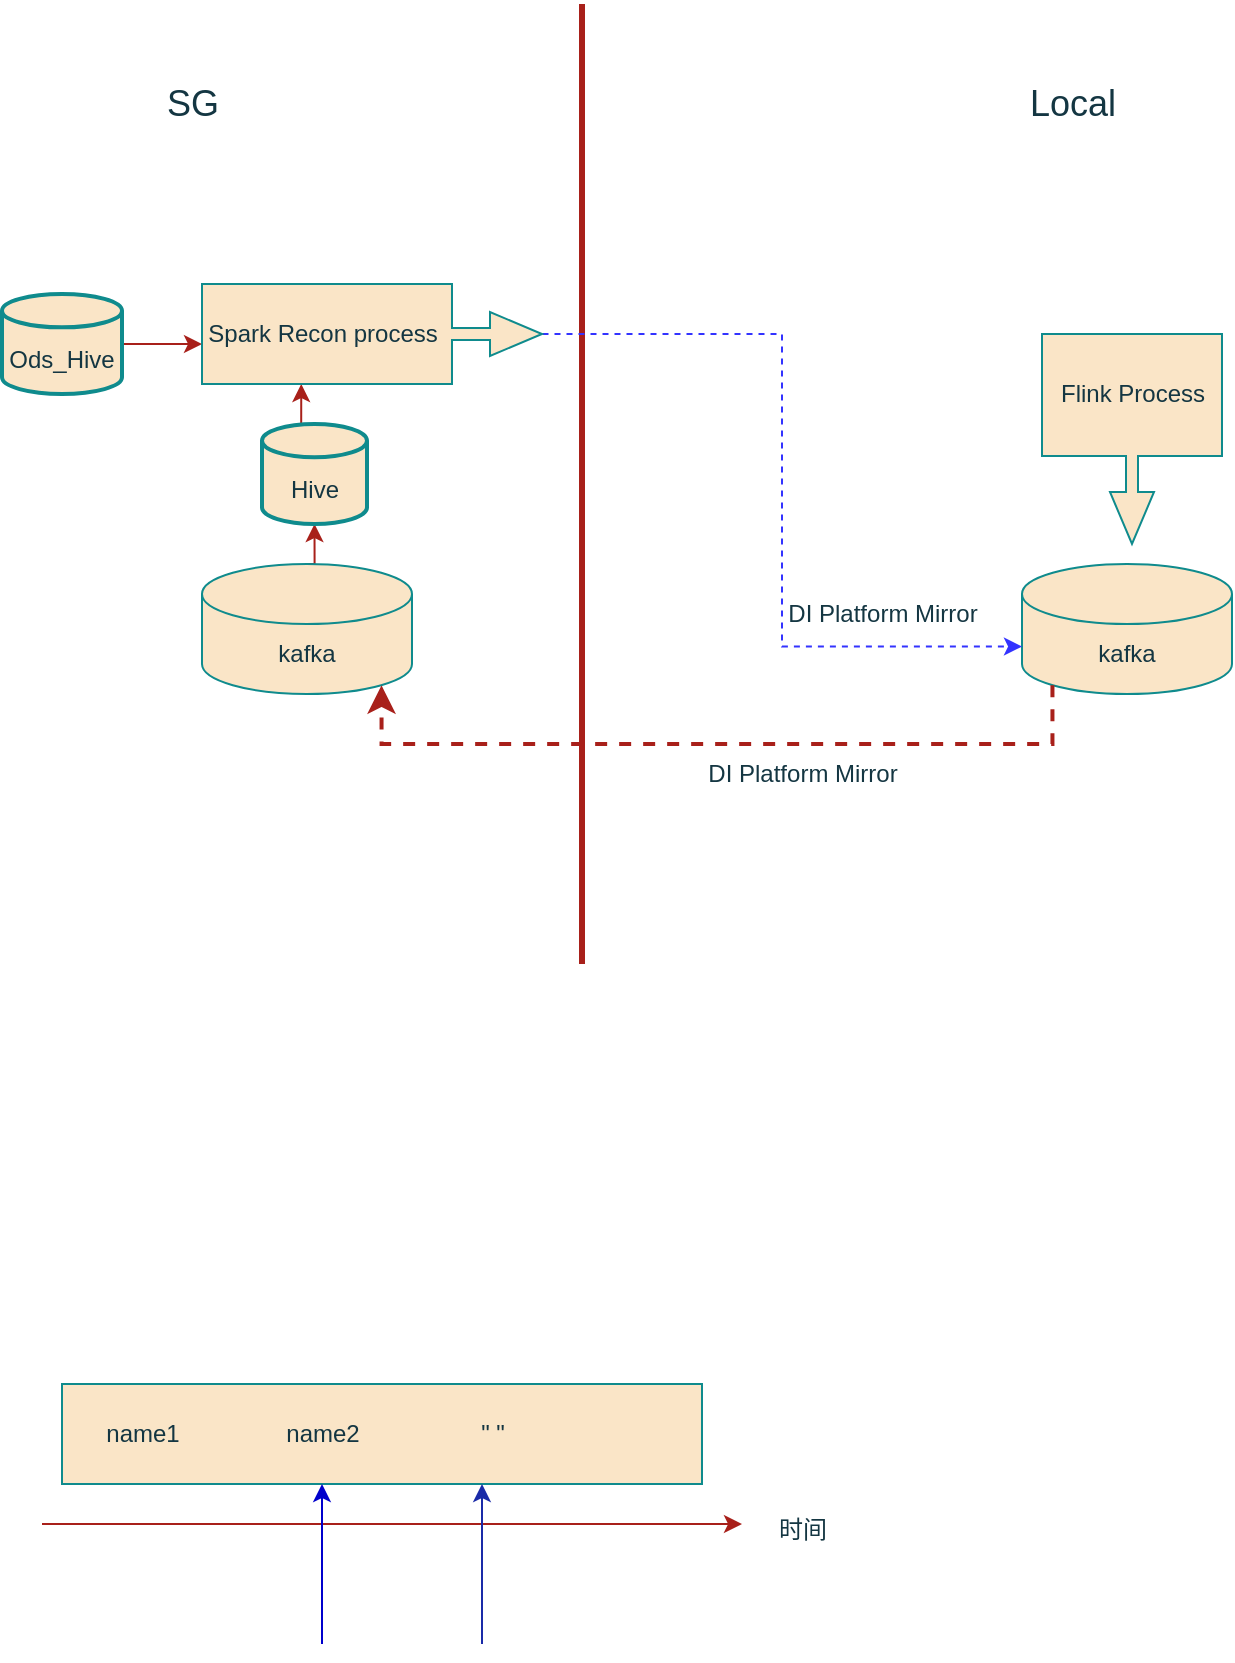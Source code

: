 <mxfile version="21.3.8" type="github">
  <diagram name="第 1 页" id="r6NgxxDx4FX8XlKe3o4B">
    <mxGraphModel dx="857" dy="481" grid="1" gridSize="10" guides="1" tooltips="1" connect="1" arrows="1" fold="1" page="1" pageScale="1" pageWidth="827" pageHeight="1169" math="0" shadow="0">
      <root>
        <mxCell id="0" />
        <mxCell id="1" parent="0" />
        <mxCell id="mS5nCHfiMcPe9HGHpt-i-1" value="kafka" style="shape=cylinder3;whiteSpace=wrap;html=1;boundedLbl=1;backgroundOutline=1;size=15;rotation=0;labelBackgroundColor=none;fillColor=#FAE5C7;strokeColor=#0F8B8D;fontColor=#143642;" vertex="1" parent="1">
          <mxGeometry x="620" y="440" width="105" height="65" as="geometry" />
        </mxCell>
        <mxCell id="mS5nCHfiMcPe9HGHpt-i-13" style="edgeStyle=orthogonalEdgeStyle;rounded=0;orthogonalLoop=1;jettySize=auto;html=1;exitX=0.5;exitY=0;exitDx=0;exitDy=0;exitPerimeter=0;entryX=0.5;entryY=1;entryDx=0;entryDy=0;entryPerimeter=0;strokeColor=#A8201A;fontColor=#143642;fillColor=#FAE5C7;" edge="1" parent="1" source="mS5nCHfiMcPe9HGHpt-i-2" target="mS5nCHfiMcPe9HGHpt-i-3">
          <mxGeometry relative="1" as="geometry" />
        </mxCell>
        <mxCell id="mS5nCHfiMcPe9HGHpt-i-2" value="kafka" style="shape=cylinder3;whiteSpace=wrap;html=1;boundedLbl=1;backgroundOutline=1;size=15;rotation=0;labelBackgroundColor=none;fillColor=#FAE5C7;strokeColor=#0F8B8D;fontColor=#143642;" vertex="1" parent="1">
          <mxGeometry x="210" y="440" width="105" height="65" as="geometry" />
        </mxCell>
        <mxCell id="mS5nCHfiMcPe9HGHpt-i-19" style="edgeStyle=orthogonalEdgeStyle;rounded=0;orthogonalLoop=1;jettySize=auto;html=1;exitX=0.5;exitY=0;exitDx=0;exitDy=0;exitPerimeter=0;entryX=0;entryY=0;entryDx=49.625;entryDy=50;entryPerimeter=0;strokeColor=#A8201A;fontColor=#143642;fillColor=#FAE5C7;" edge="1" parent="1" source="mS5nCHfiMcPe9HGHpt-i-3" target="mS5nCHfiMcPe9HGHpt-i-15">
          <mxGeometry relative="1" as="geometry" />
        </mxCell>
        <mxCell id="mS5nCHfiMcPe9HGHpt-i-3" value="&lt;br&gt;Hive" style="strokeWidth=2;html=1;shape=mxgraph.flowchart.database;whiteSpace=wrap;labelBackgroundColor=none;fillColor=#FAE5C7;strokeColor=#0F8B8D;fontColor=#143642;" vertex="1" parent="1">
          <mxGeometry x="240" y="370" width="52.5" height="50" as="geometry" />
        </mxCell>
        <mxCell id="mS5nCHfiMcPe9HGHpt-i-4" value="" style="endArrow=none;html=1;rounded=0;strokeWidth=3;strokeColor=#A8201A;labelBackgroundColor=none;fontColor=default;" edge="1" parent="1">
          <mxGeometry width="50" height="50" relative="1" as="geometry">
            <mxPoint x="400" y="640" as="sourcePoint" />
            <mxPoint x="400" y="160" as="targetPoint" />
          </mxGeometry>
        </mxCell>
        <mxCell id="mS5nCHfiMcPe9HGHpt-i-5" value="&lt;font style=&quot;font-size: 18px;&quot;&gt;Local&lt;/font&gt;" style="text;html=1;align=center;verticalAlign=middle;resizable=0;points=[];autosize=1;strokeColor=none;fillColor=none;labelBackgroundColor=none;fontColor=#143642;" vertex="1" parent="1">
          <mxGeometry x="610" y="190" width="70" height="40" as="geometry" />
        </mxCell>
        <mxCell id="mS5nCHfiMcPe9HGHpt-i-6" value="&lt;font style=&quot;font-size: 18px;&quot;&gt;SG&lt;/font&gt;" style="text;html=1;align=center;verticalAlign=middle;resizable=0;points=[];autosize=1;strokeColor=none;fillColor=none;labelBackgroundColor=none;fontColor=#143642;" vertex="1" parent="1">
          <mxGeometry x="180" y="190" width="50" height="40" as="geometry" />
        </mxCell>
        <mxCell id="mS5nCHfiMcPe9HGHpt-i-8" value="" style="edgeStyle=elbowEdgeStyle;elbow=horizontal;endArrow=classic;html=1;curved=0;rounded=0;endSize=8;startSize=8;exitX=0.145;exitY=1;exitDx=0;exitDy=-4.35;exitPerimeter=0;entryX=0.855;entryY=1;entryDx=0;entryDy=-4.35;entryPerimeter=0;dashed=1;strokeWidth=2;labelBackgroundColor=none;strokeColor=#A8201A;fontColor=default;" edge="1" parent="1" source="mS5nCHfiMcPe9HGHpt-i-1" target="mS5nCHfiMcPe9HGHpt-i-2">
          <mxGeometry width="50" height="50" relative="1" as="geometry">
            <mxPoint x="610" y="560" as="sourcePoint" />
            <mxPoint x="320" y="550" as="targetPoint" />
            <Array as="points">
              <mxPoint x="460" y="530" />
            </Array>
          </mxGeometry>
        </mxCell>
        <mxCell id="mS5nCHfiMcPe9HGHpt-i-10" value="" style="html=1;shadow=0;dashed=0;align=center;verticalAlign=middle;shape=mxgraph.arrows2.calloutArrow;dy=3;dx=26;notch=61;arrowHead=8;strokeColor=#0F8B8D;fontColor=#143642;fillColor=#FAE5C7;rotation=90;" vertex="1" parent="1">
          <mxGeometry x="622.5" y="332.5" width="105" height="90" as="geometry" />
        </mxCell>
        <mxCell id="mS5nCHfiMcPe9HGHpt-i-11" value="Flink Process" style="text;html=1;align=center;verticalAlign=middle;resizable=0;points=[];autosize=1;strokeColor=none;fillColor=none;fontColor=#143642;" vertex="1" parent="1">
          <mxGeometry x="625" y="340" width="100" height="30" as="geometry" />
        </mxCell>
        <mxCell id="mS5nCHfiMcPe9HGHpt-i-12" value="DI Platform Mirror" style="text;html=1;align=center;verticalAlign=middle;resizable=0;points=[];autosize=1;strokeColor=none;fillColor=none;fontColor=#143642;" vertex="1" parent="1">
          <mxGeometry x="450" y="530" width="120" height="30" as="geometry" />
        </mxCell>
        <mxCell id="mS5nCHfiMcPe9HGHpt-i-27" style="edgeStyle=orthogonalEdgeStyle;rounded=0;orthogonalLoop=1;jettySize=auto;html=1;exitX=1;exitY=0.5;exitDx=0;exitDy=0;exitPerimeter=0;entryX=0;entryY=0.6;entryDx=0;entryDy=0;entryPerimeter=0;strokeColor=#A8201A;fontColor=#143642;fillColor=#FAE5C7;" edge="1" parent="1" source="mS5nCHfiMcPe9HGHpt-i-14" target="mS5nCHfiMcPe9HGHpt-i-15">
          <mxGeometry relative="1" as="geometry" />
        </mxCell>
        <mxCell id="mS5nCHfiMcPe9HGHpt-i-14" value="&lt;br&gt;Ods_Hive" style="strokeWidth=2;html=1;shape=mxgraph.flowchart.database;whiteSpace=wrap;labelBackgroundColor=none;fillColor=#FAE5C7;strokeColor=#0F8B8D;fontColor=#143642;" vertex="1" parent="1">
          <mxGeometry x="110" y="305" width="60" height="50" as="geometry" />
        </mxCell>
        <mxCell id="mS5nCHfiMcPe9HGHpt-i-20" style="edgeStyle=orthogonalEdgeStyle;rounded=0;orthogonalLoop=1;jettySize=auto;html=1;exitX=0;exitY=0;exitDx=146.25;exitDy=25;exitPerimeter=0;entryX=0;entryY=0;entryDx=0;entryDy=41.25;entryPerimeter=0;strokeColor=#3333FF;fontColor=#143642;fillColor=#FAE5C7;dashed=1;" edge="1" parent="1" source="mS5nCHfiMcPe9HGHpt-i-15" target="mS5nCHfiMcPe9HGHpt-i-1">
          <mxGeometry relative="1" as="geometry" />
        </mxCell>
        <mxCell id="mS5nCHfiMcPe9HGHpt-i-15" value="" style="html=1;shadow=0;dashed=0;align=center;verticalAlign=middle;shape=mxgraph.arrows2.calloutArrow;dy=3;dx=26;notch=125;arrowHead=8;strokeColor=#0F8B8D;fontColor=#143642;fillColor=#FAE5C7;rotation=0;" vertex="1" parent="1">
          <mxGeometry x="210" y="300" width="170" height="50" as="geometry" />
        </mxCell>
        <mxCell id="mS5nCHfiMcPe9HGHpt-i-16" value="Spark Recon process" style="text;html=1;align=center;verticalAlign=middle;resizable=0;points=[];autosize=1;strokeColor=none;fillColor=none;fontColor=#143642;" vertex="1" parent="1">
          <mxGeometry x="200" y="310" width="140" height="30" as="geometry" />
        </mxCell>
        <mxCell id="mS5nCHfiMcPe9HGHpt-i-21" value="DI Platform Mirror" style="text;html=1;align=center;verticalAlign=middle;resizable=0;points=[];autosize=1;strokeColor=none;fillColor=none;fontColor=#143642;" vertex="1" parent="1">
          <mxGeometry x="490" y="450" width="120" height="30" as="geometry" />
        </mxCell>
        <mxCell id="mS5nCHfiMcPe9HGHpt-i-29" value="" style="rounded=0;whiteSpace=wrap;html=1;strokeColor=#0F8B8D;fontColor=#143642;fillColor=#FAE5C7;" vertex="1" parent="1">
          <mxGeometry x="140" y="850" width="320" height="50" as="geometry" />
        </mxCell>
        <mxCell id="mS5nCHfiMcPe9HGHpt-i-30" value="name1" style="text;html=1;align=center;verticalAlign=middle;resizable=0;points=[];autosize=1;strokeColor=none;fillColor=none;fontColor=#143642;" vertex="1" parent="1">
          <mxGeometry x="150" y="860" width="60" height="30" as="geometry" />
        </mxCell>
        <mxCell id="mS5nCHfiMcPe9HGHpt-i-31" value="name2" style="text;html=1;align=center;verticalAlign=middle;resizable=0;points=[];autosize=1;strokeColor=none;fillColor=none;fontColor=#143642;" vertex="1" parent="1">
          <mxGeometry x="240" y="860" width="60" height="30" as="geometry" />
        </mxCell>
        <mxCell id="mS5nCHfiMcPe9HGHpt-i-32" value="&quot; &quot;" style="text;html=1;align=center;verticalAlign=middle;resizable=0;points=[];autosize=1;strokeColor=none;fillColor=none;fontColor=#143642;" vertex="1" parent="1">
          <mxGeometry x="335" y="860" width="40" height="30" as="geometry" />
        </mxCell>
        <mxCell id="mS5nCHfiMcPe9HGHpt-i-33" value="" style="endArrow=classic;html=1;rounded=0;strokeColor=#A8201A;fontColor=#143642;fillColor=#FAE5C7;" edge="1" parent="1">
          <mxGeometry width="50" height="50" relative="1" as="geometry">
            <mxPoint x="130" y="920" as="sourcePoint" />
            <mxPoint x="480" y="920" as="targetPoint" />
          </mxGeometry>
        </mxCell>
        <mxCell id="mS5nCHfiMcPe9HGHpt-i-34" value="时间" style="text;html=1;align=center;verticalAlign=middle;resizable=0;points=[];autosize=1;strokeColor=none;fillColor=none;fontColor=#143642;" vertex="1" parent="1">
          <mxGeometry x="485" y="908" width="50" height="30" as="geometry" />
        </mxCell>
        <mxCell id="mS5nCHfiMcPe9HGHpt-i-36" value="" style="endArrow=classic;html=1;rounded=0;strokeColor=#1a2ba8;fontColor=#143642;fillColor=#FAE5C7;" edge="1" parent="1">
          <mxGeometry width="50" height="50" relative="1" as="geometry">
            <mxPoint x="350" y="980" as="sourcePoint" />
            <mxPoint x="350" y="900" as="targetPoint" />
          </mxGeometry>
        </mxCell>
        <mxCell id="mS5nCHfiMcPe9HGHpt-i-37" value="" style="endArrow=classic;html=1;rounded=0;strokeColor=#0000CC;fontColor=#143642;fillColor=#FAE5C7;" edge="1" parent="1">
          <mxGeometry width="50" height="50" relative="1" as="geometry">
            <mxPoint x="270" y="980" as="sourcePoint" />
            <mxPoint x="270" y="900" as="targetPoint" />
          </mxGeometry>
        </mxCell>
      </root>
    </mxGraphModel>
  </diagram>
</mxfile>
